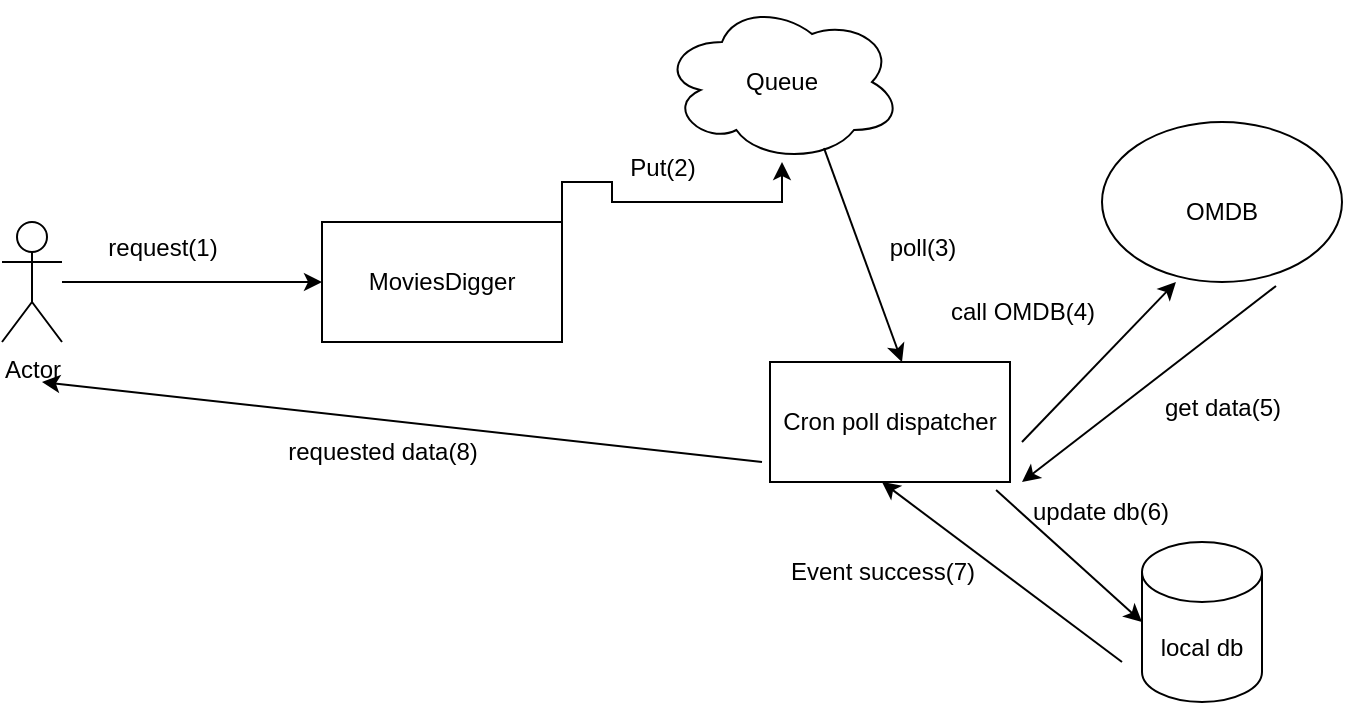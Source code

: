 <mxfile version="23.0.1" type="device">
  <diagram name="Page-1" id="33S_Ej40JaSlPPpbkt6Q">
    <mxGraphModel dx="1242" dy="693" grid="1" gridSize="10" guides="1" tooltips="1" connect="1" arrows="1" fold="1" page="1" pageScale="1" pageWidth="827" pageHeight="1169" math="0" shadow="0">
      <root>
        <mxCell id="0" />
        <mxCell id="1" parent="0" />
        <mxCell id="9QH0-0F60_eeHKpgjXC2-1" value="Actor" style="shape=umlActor;verticalLabelPosition=bottom;verticalAlign=top;html=1;outlineConnect=0;" vertex="1" parent="1">
          <mxGeometry x="30" y="140" width="30" height="60" as="geometry" />
        </mxCell>
        <mxCell id="9QH0-0F60_eeHKpgjXC2-6" style="edgeStyle=orthogonalEdgeStyle;rounded=0;orthogonalLoop=1;jettySize=auto;html=1;exitX=1;exitY=0;exitDx=0;exitDy=0;" edge="1" parent="1" source="9QH0-0F60_eeHKpgjXC2-2" target="9QH0-0F60_eeHKpgjXC2-5">
          <mxGeometry relative="1" as="geometry" />
        </mxCell>
        <mxCell id="9QH0-0F60_eeHKpgjXC2-2" value="" style="rounded=0;whiteSpace=wrap;html=1;" vertex="1" parent="1">
          <mxGeometry x="190" y="140" width="120" height="60" as="geometry" />
        </mxCell>
        <mxCell id="9QH0-0F60_eeHKpgjXC2-3" value="MoviesDigger" style="text;html=1;strokeColor=none;fillColor=none;align=center;verticalAlign=middle;whiteSpace=wrap;rounded=0;" vertex="1" parent="1">
          <mxGeometry x="220" y="155" width="60" height="30" as="geometry" />
        </mxCell>
        <mxCell id="9QH0-0F60_eeHKpgjXC2-4" value="" style="endArrow=classic;html=1;rounded=0;" edge="1" parent="1" source="9QH0-0F60_eeHKpgjXC2-1">
          <mxGeometry width="50" height="50" relative="1" as="geometry">
            <mxPoint x="140" y="220" as="sourcePoint" />
            <mxPoint x="190" y="170" as="targetPoint" />
          </mxGeometry>
        </mxCell>
        <mxCell id="9QH0-0F60_eeHKpgjXC2-5" value="Queue" style="ellipse;shape=cloud;whiteSpace=wrap;html=1;" vertex="1" parent="1">
          <mxGeometry x="360" y="30" width="120" height="80" as="geometry" />
        </mxCell>
        <mxCell id="9QH0-0F60_eeHKpgjXC2-7" value="Cron poll dispatcher" style="rounded=0;whiteSpace=wrap;html=1;" vertex="1" parent="1">
          <mxGeometry x="414" y="210" width="120" height="60" as="geometry" />
        </mxCell>
        <mxCell id="9QH0-0F60_eeHKpgjXC2-8" value="" style="endArrow=classic;html=1;rounded=0;exitX=0.675;exitY=0.913;exitDx=0;exitDy=0;exitPerimeter=0;" edge="1" parent="1" source="9QH0-0F60_eeHKpgjXC2-5">
          <mxGeometry width="50" height="50" relative="1" as="geometry">
            <mxPoint x="430" y="260" as="sourcePoint" />
            <mxPoint x="480" y="210" as="targetPoint" />
          </mxGeometry>
        </mxCell>
        <mxCell id="9QH0-0F60_eeHKpgjXC2-9" value="local db" style="shape=cylinder3;whiteSpace=wrap;html=1;boundedLbl=1;backgroundOutline=1;size=15;" vertex="1" parent="1">
          <mxGeometry x="600" y="300" width="60" height="80" as="geometry" />
        </mxCell>
        <mxCell id="9QH0-0F60_eeHKpgjXC2-10" value="" style="ellipse;whiteSpace=wrap;html=1;" vertex="1" parent="1">
          <mxGeometry x="580" y="90" width="120" height="80" as="geometry" />
        </mxCell>
        <mxCell id="9QH0-0F60_eeHKpgjXC2-11" value="OMDB" style="text;html=1;strokeColor=none;fillColor=none;align=center;verticalAlign=middle;whiteSpace=wrap;rounded=0;" vertex="1" parent="1">
          <mxGeometry x="610" y="120" width="60" height="30" as="geometry" />
        </mxCell>
        <mxCell id="9QH0-0F60_eeHKpgjXC2-12" value="" style="endArrow=classic;html=1;rounded=0;entryX=0.308;entryY=1;entryDx=0;entryDy=0;entryPerimeter=0;" edge="1" parent="1" target="9QH0-0F60_eeHKpgjXC2-10">
          <mxGeometry width="50" height="50" relative="1" as="geometry">
            <mxPoint x="540" y="250" as="sourcePoint" />
            <mxPoint x="590" y="200" as="targetPoint" />
          </mxGeometry>
        </mxCell>
        <mxCell id="9QH0-0F60_eeHKpgjXC2-13" value="" style="endArrow=classic;html=1;rounded=0;exitX=0.725;exitY=1.025;exitDx=0;exitDy=0;exitPerimeter=0;" edge="1" parent="1" source="9QH0-0F60_eeHKpgjXC2-10">
          <mxGeometry width="50" height="50" relative="1" as="geometry">
            <mxPoint x="490" y="320" as="sourcePoint" />
            <mxPoint x="540" y="270" as="targetPoint" />
          </mxGeometry>
        </mxCell>
        <mxCell id="9QH0-0F60_eeHKpgjXC2-14" value="" style="endArrow=classic;html=1;rounded=0;exitX=0.942;exitY=1.067;exitDx=0;exitDy=0;exitPerimeter=0;" edge="1" parent="1" source="9QH0-0F60_eeHKpgjXC2-7">
          <mxGeometry width="50" height="50" relative="1" as="geometry">
            <mxPoint x="550" y="390" as="sourcePoint" />
            <mxPoint x="600" y="340" as="targetPoint" />
          </mxGeometry>
        </mxCell>
        <mxCell id="9QH0-0F60_eeHKpgjXC2-15" value="" style="endArrow=classic;html=1;rounded=0;" edge="1" parent="1">
          <mxGeometry width="50" height="50" relative="1" as="geometry">
            <mxPoint x="590" y="360" as="sourcePoint" />
            <mxPoint x="470" y="270" as="targetPoint" />
          </mxGeometry>
        </mxCell>
        <mxCell id="9QH0-0F60_eeHKpgjXC2-16" value="" style="endArrow=classic;html=1;rounded=0;" edge="1" parent="1">
          <mxGeometry width="50" height="50" relative="1" as="geometry">
            <mxPoint x="410" y="260" as="sourcePoint" />
            <mxPoint x="50" y="220" as="targetPoint" />
          </mxGeometry>
        </mxCell>
        <mxCell id="9QH0-0F60_eeHKpgjXC2-17" value="request(1)" style="text;html=1;align=center;verticalAlign=middle;resizable=0;points=[];autosize=1;strokeColor=none;fillColor=none;" vertex="1" parent="1">
          <mxGeometry x="70" y="138" width="80" height="30" as="geometry" />
        </mxCell>
        <mxCell id="9QH0-0F60_eeHKpgjXC2-18" value="Put(2)" style="text;html=1;align=center;verticalAlign=middle;resizable=0;points=[];autosize=1;strokeColor=none;fillColor=none;" vertex="1" parent="1">
          <mxGeometry x="330" y="98" width="60" height="30" as="geometry" />
        </mxCell>
        <mxCell id="9QH0-0F60_eeHKpgjXC2-19" value="poll(3)" style="text;html=1;align=center;verticalAlign=middle;resizable=0;points=[];autosize=1;strokeColor=none;fillColor=none;" vertex="1" parent="1">
          <mxGeometry x="460" y="138" width="60" height="30" as="geometry" />
        </mxCell>
        <mxCell id="9QH0-0F60_eeHKpgjXC2-20" value="call OMDB(4)" style="text;html=1;align=center;verticalAlign=middle;resizable=0;points=[];autosize=1;strokeColor=none;fillColor=none;" vertex="1" parent="1">
          <mxGeometry x="490" y="170" width="100" height="30" as="geometry" />
        </mxCell>
        <mxCell id="9QH0-0F60_eeHKpgjXC2-21" value="get data(5)" style="text;html=1;align=center;verticalAlign=middle;resizable=0;points=[];autosize=1;strokeColor=none;fillColor=none;" vertex="1" parent="1">
          <mxGeometry x="600" y="218" width="80" height="30" as="geometry" />
        </mxCell>
        <mxCell id="9QH0-0F60_eeHKpgjXC2-22" value="update db(6)" style="text;html=1;align=center;verticalAlign=middle;resizable=0;points=[];autosize=1;strokeColor=none;fillColor=none;" vertex="1" parent="1">
          <mxGeometry x="534" y="270" width="90" height="30" as="geometry" />
        </mxCell>
        <mxCell id="9QH0-0F60_eeHKpgjXC2-23" value="Event success(7)" style="text;html=1;align=center;verticalAlign=middle;resizable=0;points=[];autosize=1;strokeColor=none;fillColor=none;" vertex="1" parent="1">
          <mxGeometry x="410" y="300" width="120" height="30" as="geometry" />
        </mxCell>
        <mxCell id="9QH0-0F60_eeHKpgjXC2-24" value="requested data(8)" style="text;html=1;align=center;verticalAlign=middle;resizable=0;points=[];autosize=1;strokeColor=none;fillColor=none;" vertex="1" parent="1">
          <mxGeometry x="160" y="240" width="120" height="30" as="geometry" />
        </mxCell>
      </root>
    </mxGraphModel>
  </diagram>
</mxfile>
